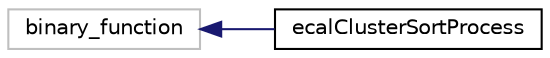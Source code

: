 digraph "Graphical Class Hierarchy"
{
 // LATEX_PDF_SIZE
  edge [fontname="Helvetica",fontsize="10",labelfontname="Helvetica",labelfontsize="10"];
  node [fontname="Helvetica",fontsize="10",shape=record];
  rankdir="LR";
  Node347 [label="binary_function",height=0.2,width=0.4,color="grey75", fillcolor="white", style="filled",tooltip=" "];
  Node347 -> Node0 [dir="back",color="midnightblue",fontsize="10",style="solid",fontname="Helvetica"];
  Node0 [label="ecalClusterSortProcess",height=0.2,width=0.4,color="black", fillcolor="white", style="filled",URL="$structecalClusterSortProcess.html",tooltip=" "];
}
